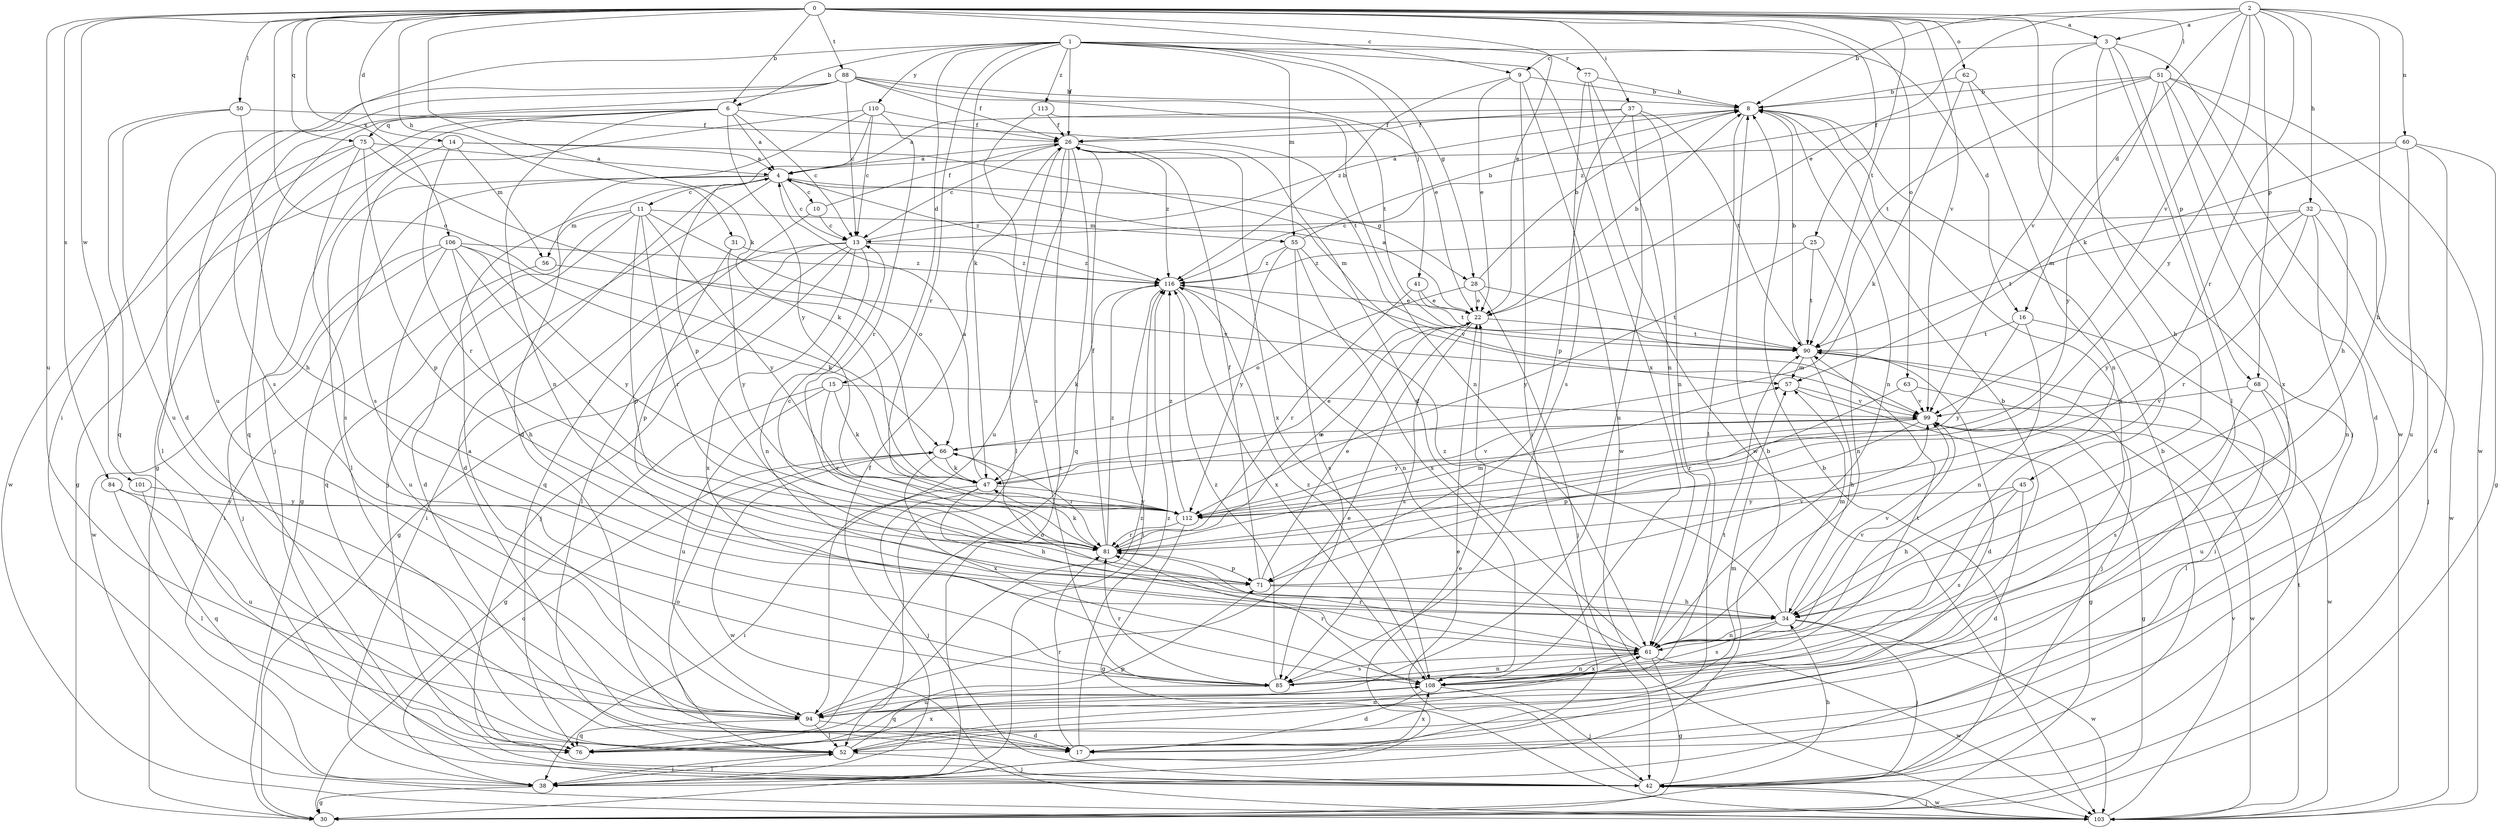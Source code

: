 strict digraph  {
0;
1;
2;
3;
4;
6;
8;
9;
10;
11;
13;
14;
15;
16;
17;
22;
25;
26;
28;
30;
31;
32;
34;
37;
38;
41;
42;
45;
47;
50;
51;
52;
55;
56;
57;
60;
61;
62;
63;
66;
68;
71;
75;
76;
77;
81;
84;
85;
88;
90;
94;
99;
101;
103;
106;
108;
110;
112;
113;
116;
0 -> 3  [label=a];
0 -> 6  [label=b];
0 -> 9  [label=c];
0 -> 14  [label=d];
0 -> 22  [label=e];
0 -> 25  [label=f];
0 -> 31  [label=h];
0 -> 37  [label=i];
0 -> 45  [label=k];
0 -> 47  [label=k];
0 -> 50  [label=l];
0 -> 51  [label=l];
0 -> 62  [label=o];
0 -> 63  [label=o];
0 -> 66  [label=o];
0 -> 75  [label=q];
0 -> 84  [label=s];
0 -> 88  [label=t];
0 -> 90  [label=t];
0 -> 94  [label=u];
0 -> 99  [label=v];
0 -> 101  [label=w];
0 -> 106  [label=x];
1 -> 6  [label=b];
1 -> 15  [label=d];
1 -> 16  [label=d];
1 -> 26  [label=f];
1 -> 28  [label=g];
1 -> 38  [label=i];
1 -> 41  [label=j];
1 -> 47  [label=k];
1 -> 55  [label=m];
1 -> 77  [label=r];
1 -> 81  [label=r];
1 -> 108  [label=x];
1 -> 110  [label=y];
1 -> 113  [label=z];
2 -> 3  [label=a];
2 -> 8  [label=b];
2 -> 16  [label=d];
2 -> 22  [label=e];
2 -> 32  [label=h];
2 -> 34  [label=h];
2 -> 60  [label=n];
2 -> 68  [label=p];
2 -> 81  [label=r];
2 -> 99  [label=v];
2 -> 112  [label=y];
3 -> 9  [label=c];
3 -> 34  [label=h];
3 -> 52  [label=l];
3 -> 68  [label=p];
3 -> 99  [label=v];
3 -> 103  [label=w];
4 -> 10  [label=c];
4 -> 11  [label=c];
4 -> 13  [label=c];
4 -> 17  [label=d];
4 -> 28  [label=g];
4 -> 30  [label=g];
4 -> 42  [label=j];
4 -> 52  [label=l];
4 -> 116  [label=z];
6 -> 4  [label=a];
6 -> 13  [label=c];
6 -> 30  [label=g];
6 -> 42  [label=j];
6 -> 61  [label=n];
6 -> 75  [label=q];
6 -> 76  [label=q];
6 -> 90  [label=t];
6 -> 112  [label=y];
8 -> 26  [label=f];
8 -> 52  [label=l];
8 -> 61  [label=n];
8 -> 108  [label=x];
9 -> 8  [label=b];
9 -> 22  [label=e];
9 -> 38  [label=i];
9 -> 103  [label=w];
9 -> 116  [label=z];
10 -> 13  [label=c];
10 -> 26  [label=f];
10 -> 76  [label=q];
11 -> 17  [label=d];
11 -> 55  [label=m];
11 -> 56  [label=m];
11 -> 66  [label=o];
11 -> 71  [label=p];
11 -> 76  [label=q];
11 -> 81  [label=r];
11 -> 112  [label=y];
13 -> 8  [label=b];
13 -> 30  [label=g];
13 -> 38  [label=i];
13 -> 42  [label=j];
13 -> 52  [label=l];
13 -> 61  [label=n];
13 -> 108  [label=x];
13 -> 116  [label=z];
14 -> 4  [label=a];
14 -> 30  [label=g];
14 -> 56  [label=m];
14 -> 57  [label=m];
14 -> 81  [label=r];
15 -> 30  [label=g];
15 -> 47  [label=k];
15 -> 81  [label=r];
15 -> 94  [label=u];
15 -> 99  [label=v];
16 -> 38  [label=i];
16 -> 61  [label=n];
16 -> 90  [label=t];
16 -> 112  [label=y];
17 -> 81  [label=r];
17 -> 108  [label=x];
17 -> 116  [label=z];
22 -> 4  [label=a];
22 -> 8  [label=b];
22 -> 85  [label=s];
22 -> 90  [label=t];
25 -> 61  [label=n];
25 -> 90  [label=t];
25 -> 112  [label=y];
25 -> 116  [label=z];
26 -> 4  [label=a];
26 -> 13  [label=c];
26 -> 38  [label=i];
26 -> 52  [label=l];
26 -> 76  [label=q];
26 -> 94  [label=u];
26 -> 108  [label=x];
26 -> 116  [label=z];
28 -> 8  [label=b];
28 -> 22  [label=e];
28 -> 42  [label=j];
28 -> 66  [label=o];
28 -> 90  [label=t];
30 -> 8  [label=b];
31 -> 71  [label=p];
31 -> 112  [label=y];
31 -> 116  [label=z];
32 -> 13  [label=c];
32 -> 42  [label=j];
32 -> 61  [label=n];
32 -> 81  [label=r];
32 -> 90  [label=t];
32 -> 103  [label=w];
32 -> 112  [label=y];
34 -> 42  [label=j];
34 -> 57  [label=m];
34 -> 61  [label=n];
34 -> 66  [label=o];
34 -> 85  [label=s];
34 -> 99  [label=v];
34 -> 103  [label=w];
34 -> 116  [label=z];
37 -> 4  [label=a];
37 -> 26  [label=f];
37 -> 61  [label=n];
37 -> 71  [label=p];
37 -> 90  [label=t];
37 -> 94  [label=u];
38 -> 8  [label=b];
38 -> 26  [label=f];
38 -> 30  [label=g];
38 -> 52  [label=l];
38 -> 66  [label=o];
41 -> 22  [label=e];
41 -> 81  [label=r];
41 -> 90  [label=t];
42 -> 8  [label=b];
42 -> 22  [label=e];
42 -> 34  [label=h];
42 -> 103  [label=w];
45 -> 17  [label=d];
45 -> 34  [label=h];
45 -> 85  [label=s];
45 -> 112  [label=y];
47 -> 4  [label=a];
47 -> 22  [label=e];
47 -> 34  [label=h];
47 -> 38  [label=i];
47 -> 42  [label=j];
47 -> 99  [label=v];
47 -> 112  [label=y];
50 -> 26  [label=f];
50 -> 34  [label=h];
50 -> 76  [label=q];
50 -> 94  [label=u];
51 -> 8  [label=b];
51 -> 17  [label=d];
51 -> 34  [label=h];
51 -> 90  [label=t];
51 -> 103  [label=w];
51 -> 108  [label=x];
51 -> 112  [label=y];
51 -> 116  [label=z];
52 -> 38  [label=i];
52 -> 42  [label=j];
52 -> 61  [label=n];
52 -> 66  [label=o];
52 -> 71  [label=p];
55 -> 8  [label=b];
55 -> 85  [label=s];
55 -> 99  [label=v];
55 -> 108  [label=x];
55 -> 112  [label=y];
55 -> 116  [label=z];
56 -> 38  [label=i];
56 -> 99  [label=v];
57 -> 30  [label=g];
57 -> 99  [label=v];
60 -> 4  [label=a];
60 -> 17  [label=d];
60 -> 30  [label=g];
60 -> 57  [label=m];
60 -> 94  [label=u];
61 -> 26  [label=f];
61 -> 30  [label=g];
61 -> 81  [label=r];
61 -> 85  [label=s];
61 -> 99  [label=v];
61 -> 103  [label=w];
61 -> 108  [label=x];
62 -> 8  [label=b];
62 -> 42  [label=j];
62 -> 47  [label=k];
62 -> 61  [label=n];
63 -> 81  [label=r];
63 -> 99  [label=v];
63 -> 103  [label=w];
66 -> 47  [label=k];
66 -> 81  [label=r];
66 -> 103  [label=w];
66 -> 108  [label=x];
68 -> 52  [label=l];
68 -> 85  [label=s];
68 -> 94  [label=u];
68 -> 99  [label=v];
71 -> 22  [label=e];
71 -> 26  [label=f];
71 -> 34  [label=h];
71 -> 99  [label=v];
75 -> 4  [label=a];
75 -> 47  [label=k];
75 -> 52  [label=l];
75 -> 71  [label=p];
75 -> 85  [label=s];
75 -> 103  [label=w];
76 -> 57  [label=m];
76 -> 108  [label=x];
76 -> 116  [label=z];
77 -> 8  [label=b];
77 -> 61  [label=n];
77 -> 85  [label=s];
77 -> 103  [label=w];
81 -> 13  [label=c];
81 -> 22  [label=e];
81 -> 26  [label=f];
81 -> 47  [label=k];
81 -> 57  [label=m];
81 -> 71  [label=p];
81 -> 116  [label=z];
84 -> 52  [label=l];
84 -> 94  [label=u];
84 -> 112  [label=y];
85 -> 61  [label=n];
85 -> 76  [label=q];
85 -> 81  [label=r];
85 -> 116  [label=z];
88 -> 8  [label=b];
88 -> 13  [label=c];
88 -> 17  [label=d];
88 -> 22  [label=e];
88 -> 26  [label=f];
88 -> 85  [label=s];
88 -> 90  [label=t];
88 -> 94  [label=u];
90 -> 8  [label=b];
90 -> 17  [label=d];
90 -> 34  [label=h];
90 -> 42  [label=j];
90 -> 57  [label=m];
94 -> 4  [label=a];
94 -> 17  [label=d];
94 -> 22  [label=e];
94 -> 52  [label=l];
94 -> 76  [label=q];
94 -> 90  [label=t];
99 -> 30  [label=g];
99 -> 66  [label=o];
99 -> 71  [label=p];
99 -> 103  [label=w];
99 -> 112  [label=y];
101 -> 76  [label=q];
101 -> 112  [label=y];
103 -> 22  [label=e];
103 -> 42  [label=j];
103 -> 90  [label=t];
103 -> 99  [label=v];
106 -> 34  [label=h];
106 -> 42  [label=j];
106 -> 47  [label=k];
106 -> 81  [label=r];
106 -> 94  [label=u];
106 -> 103  [label=w];
106 -> 112  [label=y];
106 -> 116  [label=z];
108 -> 8  [label=b];
108 -> 17  [label=d];
108 -> 42  [label=j];
108 -> 61  [label=n];
108 -> 81  [label=r];
108 -> 90  [label=t];
108 -> 94  [label=u];
108 -> 116  [label=z];
110 -> 13  [label=c];
110 -> 17  [label=d];
110 -> 26  [label=f];
110 -> 71  [label=p];
110 -> 81  [label=r];
110 -> 85  [label=s];
112 -> 30  [label=g];
112 -> 81  [label=r];
112 -> 116  [label=z];
113 -> 26  [label=f];
113 -> 61  [label=n];
113 -> 85  [label=s];
116 -> 22  [label=e];
116 -> 38  [label=i];
116 -> 47  [label=k];
116 -> 61  [label=n];
116 -> 108  [label=x];
}

